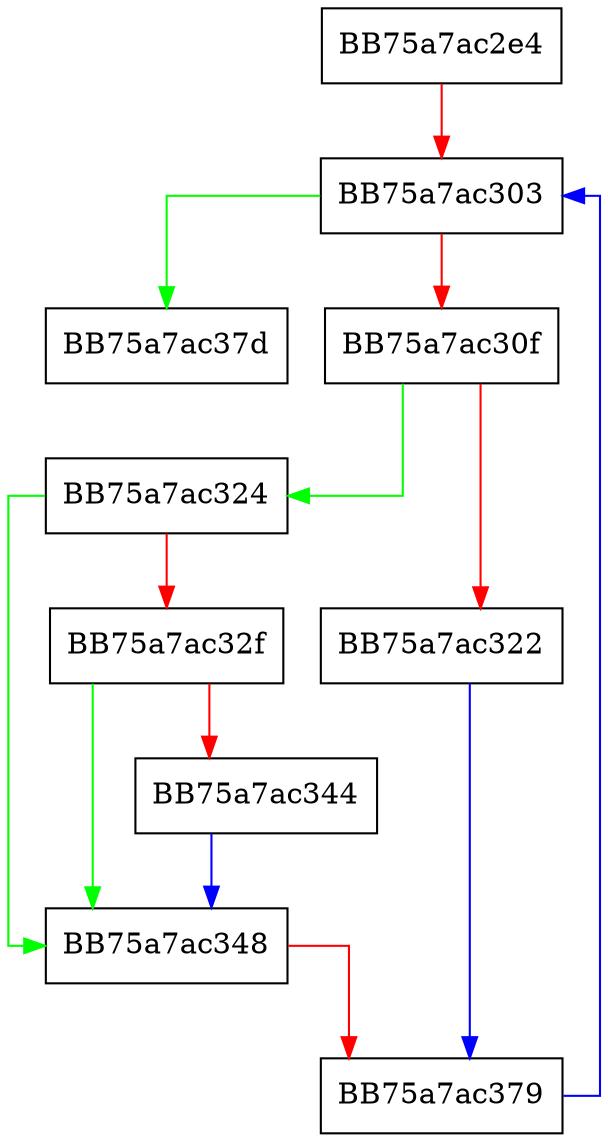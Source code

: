 digraph _fcloseall {
  node [shape="box"];
  graph [splines=ortho];
  BB75a7ac2e4 -> BB75a7ac303 [color="red"];
  BB75a7ac303 -> BB75a7ac37d [color="green"];
  BB75a7ac303 -> BB75a7ac30f [color="red"];
  BB75a7ac30f -> BB75a7ac324 [color="green"];
  BB75a7ac30f -> BB75a7ac322 [color="red"];
  BB75a7ac322 -> BB75a7ac379 [color="blue"];
  BB75a7ac324 -> BB75a7ac348 [color="green"];
  BB75a7ac324 -> BB75a7ac32f [color="red"];
  BB75a7ac32f -> BB75a7ac348 [color="green"];
  BB75a7ac32f -> BB75a7ac344 [color="red"];
  BB75a7ac344 -> BB75a7ac348 [color="blue"];
  BB75a7ac348 -> BB75a7ac379 [color="red"];
  BB75a7ac379 -> BB75a7ac303 [color="blue"];
}